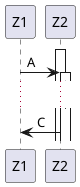 {
  "sha1": "6q0n3av4oiw5fhchqnvjslmclit51w2",
  "insertion": {
    "when": "2024-05-30T20:48:21.018Z",
    "user": "plantuml@gmail.com"
  }
}
@startuml
participant Z1
activate Z2
Z1 -> Z2 : A
activate Z2
...  
Z2 -> Z1 : C
@enduml
